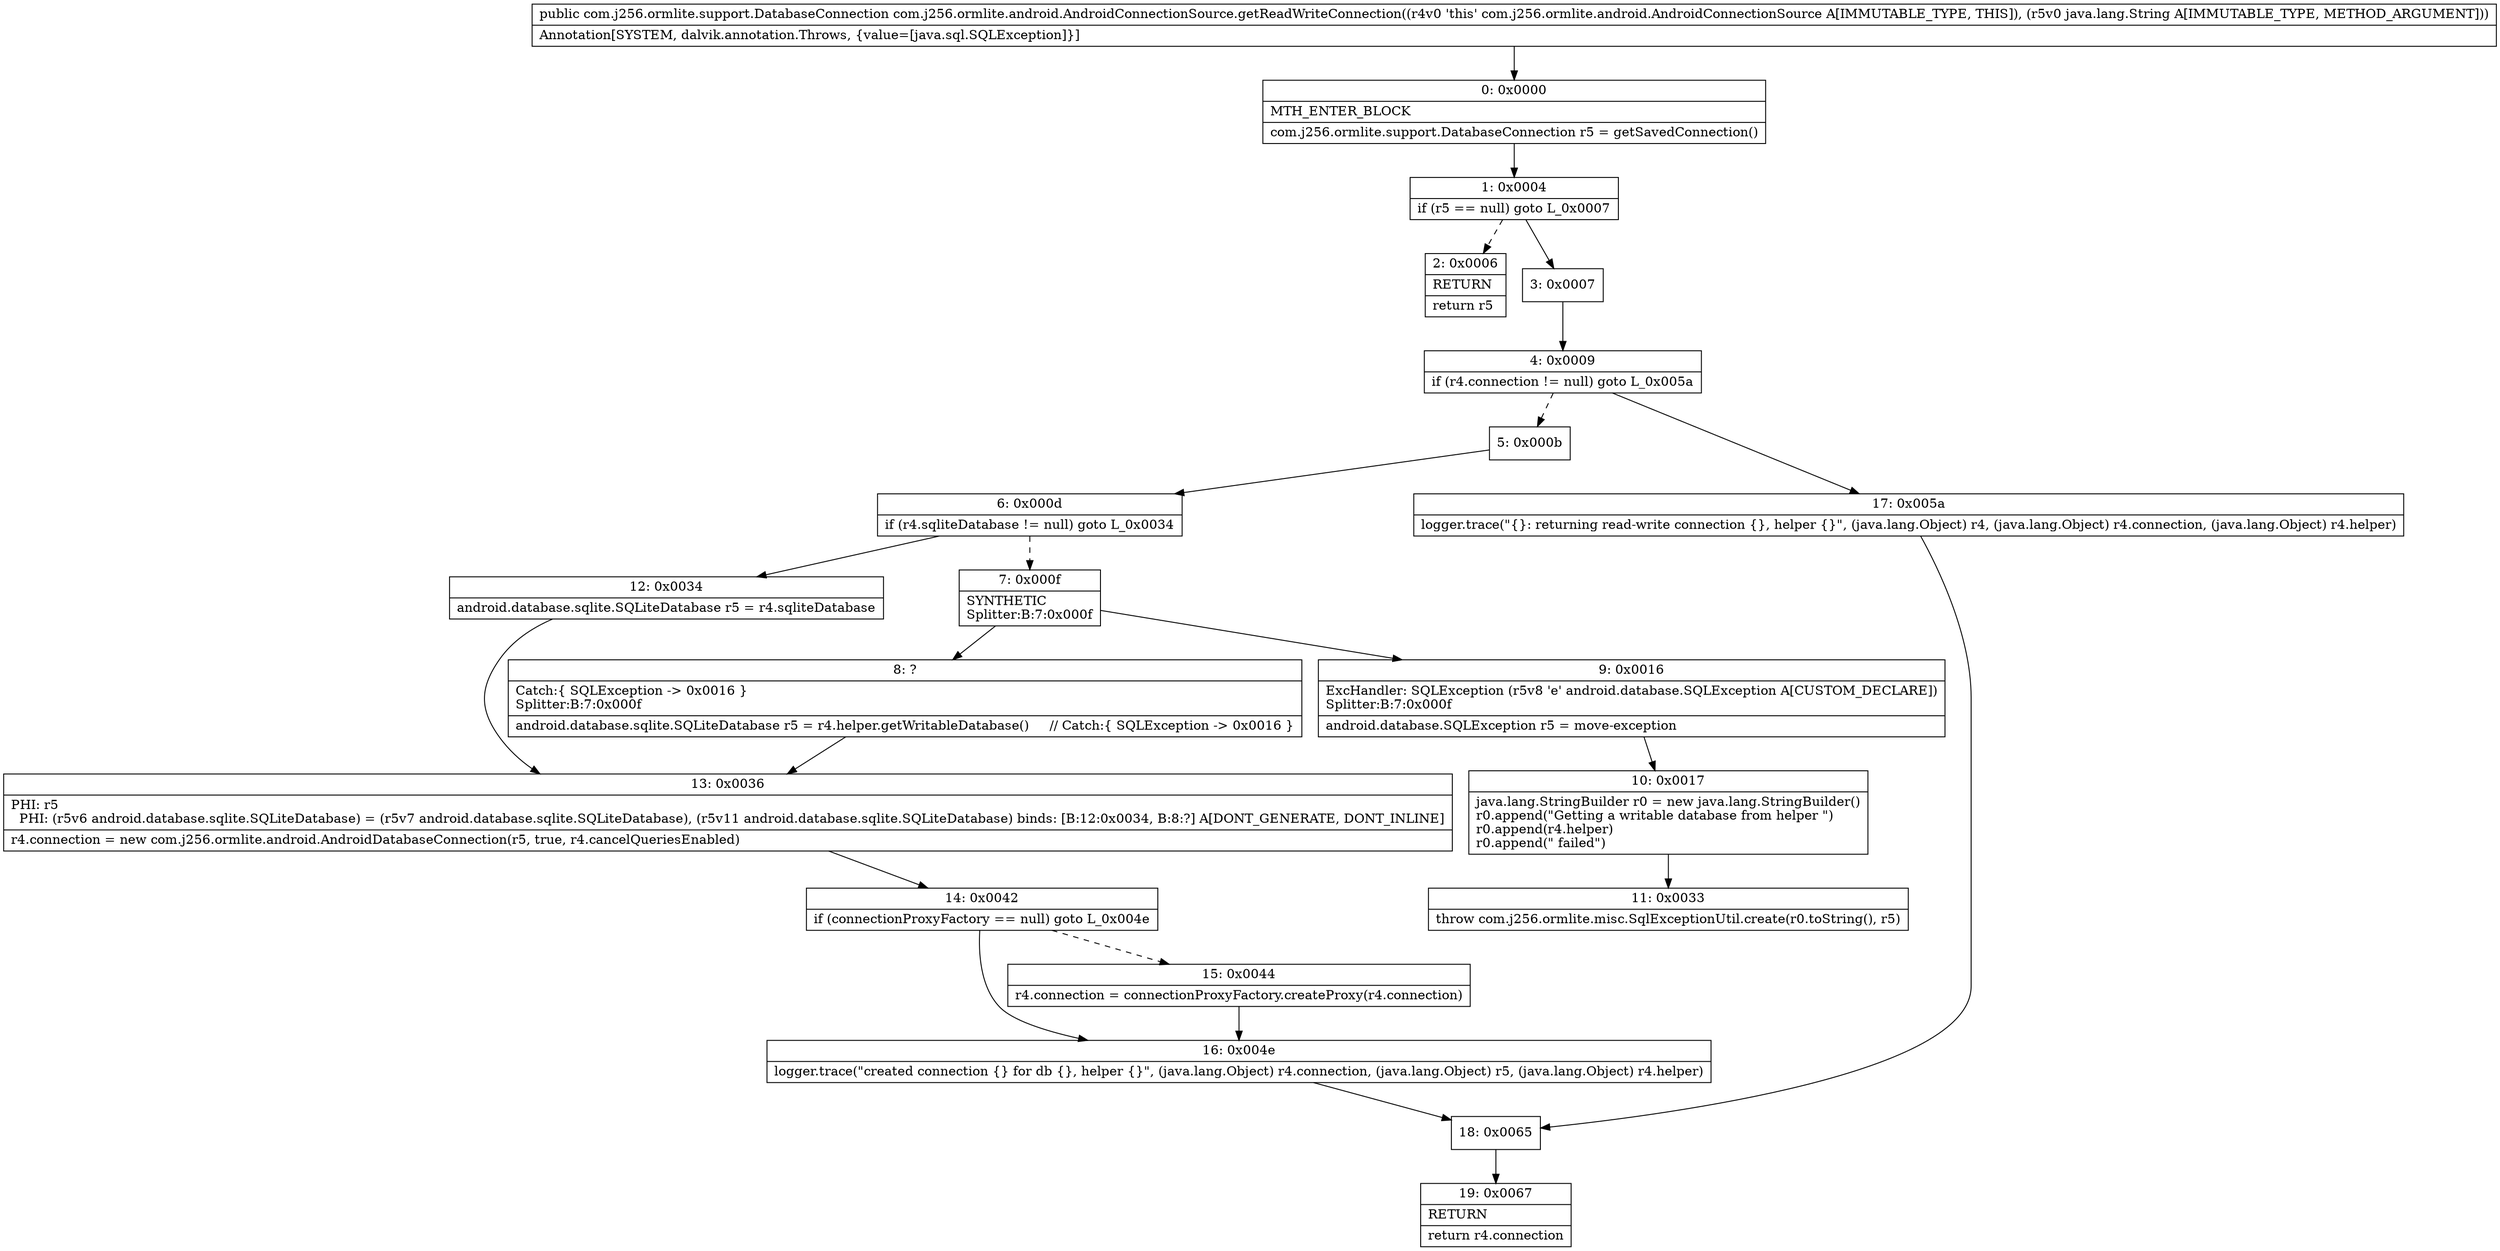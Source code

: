 digraph "CFG forcom.j256.ormlite.android.AndroidConnectionSource.getReadWriteConnection(Ljava\/lang\/String;)Lcom\/j256\/ormlite\/support\/DatabaseConnection;" {
Node_0 [shape=record,label="{0\:\ 0x0000|MTH_ENTER_BLOCK\l|com.j256.ormlite.support.DatabaseConnection r5 = getSavedConnection()\l}"];
Node_1 [shape=record,label="{1\:\ 0x0004|if (r5 == null) goto L_0x0007\l}"];
Node_2 [shape=record,label="{2\:\ 0x0006|RETURN\l|return r5\l}"];
Node_3 [shape=record,label="{3\:\ 0x0007}"];
Node_4 [shape=record,label="{4\:\ 0x0009|if (r4.connection != null) goto L_0x005a\l}"];
Node_5 [shape=record,label="{5\:\ 0x000b}"];
Node_6 [shape=record,label="{6\:\ 0x000d|if (r4.sqliteDatabase != null) goto L_0x0034\l}"];
Node_7 [shape=record,label="{7\:\ 0x000f|SYNTHETIC\lSplitter:B:7:0x000f\l}"];
Node_8 [shape=record,label="{8\:\ ?|Catch:\{ SQLException \-\> 0x0016 \}\lSplitter:B:7:0x000f\l|android.database.sqlite.SQLiteDatabase r5 = r4.helper.getWritableDatabase()     \/\/ Catch:\{ SQLException \-\> 0x0016 \}\l}"];
Node_9 [shape=record,label="{9\:\ 0x0016|ExcHandler: SQLException (r5v8 'e' android.database.SQLException A[CUSTOM_DECLARE])\lSplitter:B:7:0x000f\l|android.database.SQLException r5 = move\-exception\l}"];
Node_10 [shape=record,label="{10\:\ 0x0017|java.lang.StringBuilder r0 = new java.lang.StringBuilder()\lr0.append(\"Getting a writable database from helper \")\lr0.append(r4.helper)\lr0.append(\" failed\")\l}"];
Node_11 [shape=record,label="{11\:\ 0x0033|throw com.j256.ormlite.misc.SqlExceptionUtil.create(r0.toString(), r5)\l}"];
Node_12 [shape=record,label="{12\:\ 0x0034|android.database.sqlite.SQLiteDatabase r5 = r4.sqliteDatabase\l}"];
Node_13 [shape=record,label="{13\:\ 0x0036|PHI: r5 \l  PHI: (r5v6 android.database.sqlite.SQLiteDatabase) = (r5v7 android.database.sqlite.SQLiteDatabase), (r5v11 android.database.sqlite.SQLiteDatabase) binds: [B:12:0x0034, B:8:?] A[DONT_GENERATE, DONT_INLINE]\l|r4.connection = new com.j256.ormlite.android.AndroidDatabaseConnection(r5, true, r4.cancelQueriesEnabled)\l}"];
Node_14 [shape=record,label="{14\:\ 0x0042|if (connectionProxyFactory == null) goto L_0x004e\l}"];
Node_15 [shape=record,label="{15\:\ 0x0044|r4.connection = connectionProxyFactory.createProxy(r4.connection)\l}"];
Node_16 [shape=record,label="{16\:\ 0x004e|logger.trace(\"created connection \{\} for db \{\}, helper \{\}\", (java.lang.Object) r4.connection, (java.lang.Object) r5, (java.lang.Object) r4.helper)\l}"];
Node_17 [shape=record,label="{17\:\ 0x005a|logger.trace(\"\{\}: returning read\-write connection \{\}, helper \{\}\", (java.lang.Object) r4, (java.lang.Object) r4.connection, (java.lang.Object) r4.helper)\l}"];
Node_18 [shape=record,label="{18\:\ 0x0065}"];
Node_19 [shape=record,label="{19\:\ 0x0067|RETURN\l|return r4.connection\l}"];
MethodNode[shape=record,label="{public com.j256.ormlite.support.DatabaseConnection com.j256.ormlite.android.AndroidConnectionSource.getReadWriteConnection((r4v0 'this' com.j256.ormlite.android.AndroidConnectionSource A[IMMUTABLE_TYPE, THIS]), (r5v0 java.lang.String A[IMMUTABLE_TYPE, METHOD_ARGUMENT]))  | Annotation[SYSTEM, dalvik.annotation.Throws, \{value=[java.sql.SQLException]\}]\l}"];
MethodNode -> Node_0;
Node_0 -> Node_1;
Node_1 -> Node_2[style=dashed];
Node_1 -> Node_3;
Node_3 -> Node_4;
Node_4 -> Node_5[style=dashed];
Node_4 -> Node_17;
Node_5 -> Node_6;
Node_6 -> Node_7[style=dashed];
Node_6 -> Node_12;
Node_7 -> Node_8;
Node_7 -> Node_9;
Node_8 -> Node_13;
Node_9 -> Node_10;
Node_10 -> Node_11;
Node_12 -> Node_13;
Node_13 -> Node_14;
Node_14 -> Node_15[style=dashed];
Node_14 -> Node_16;
Node_15 -> Node_16;
Node_16 -> Node_18;
Node_17 -> Node_18;
Node_18 -> Node_19;
}


